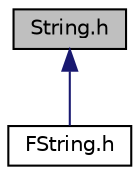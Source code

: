 digraph "String.h"
{
  edge [fontname="Helvetica",fontsize="10",labelfontname="Helvetica",labelfontsize="10"];
  node [fontname="Helvetica",fontsize="10",shape=record];
  Node1 [label="String.h",height=0.2,width=0.4,color="black", fillcolor="grey75", style="filled", fontcolor="black"];
  Node1 -> Node2 [dir="back",color="midnightblue",fontsize="10",style="solid",fontname="Helvetica"];
  Node2 [label="FString.h",height=0.2,width=0.4,color="black", fillcolor="white", style="filled",URL="$colony_8core_2src_2_cpl_2_text_2_f_string_8h.html"];
}
